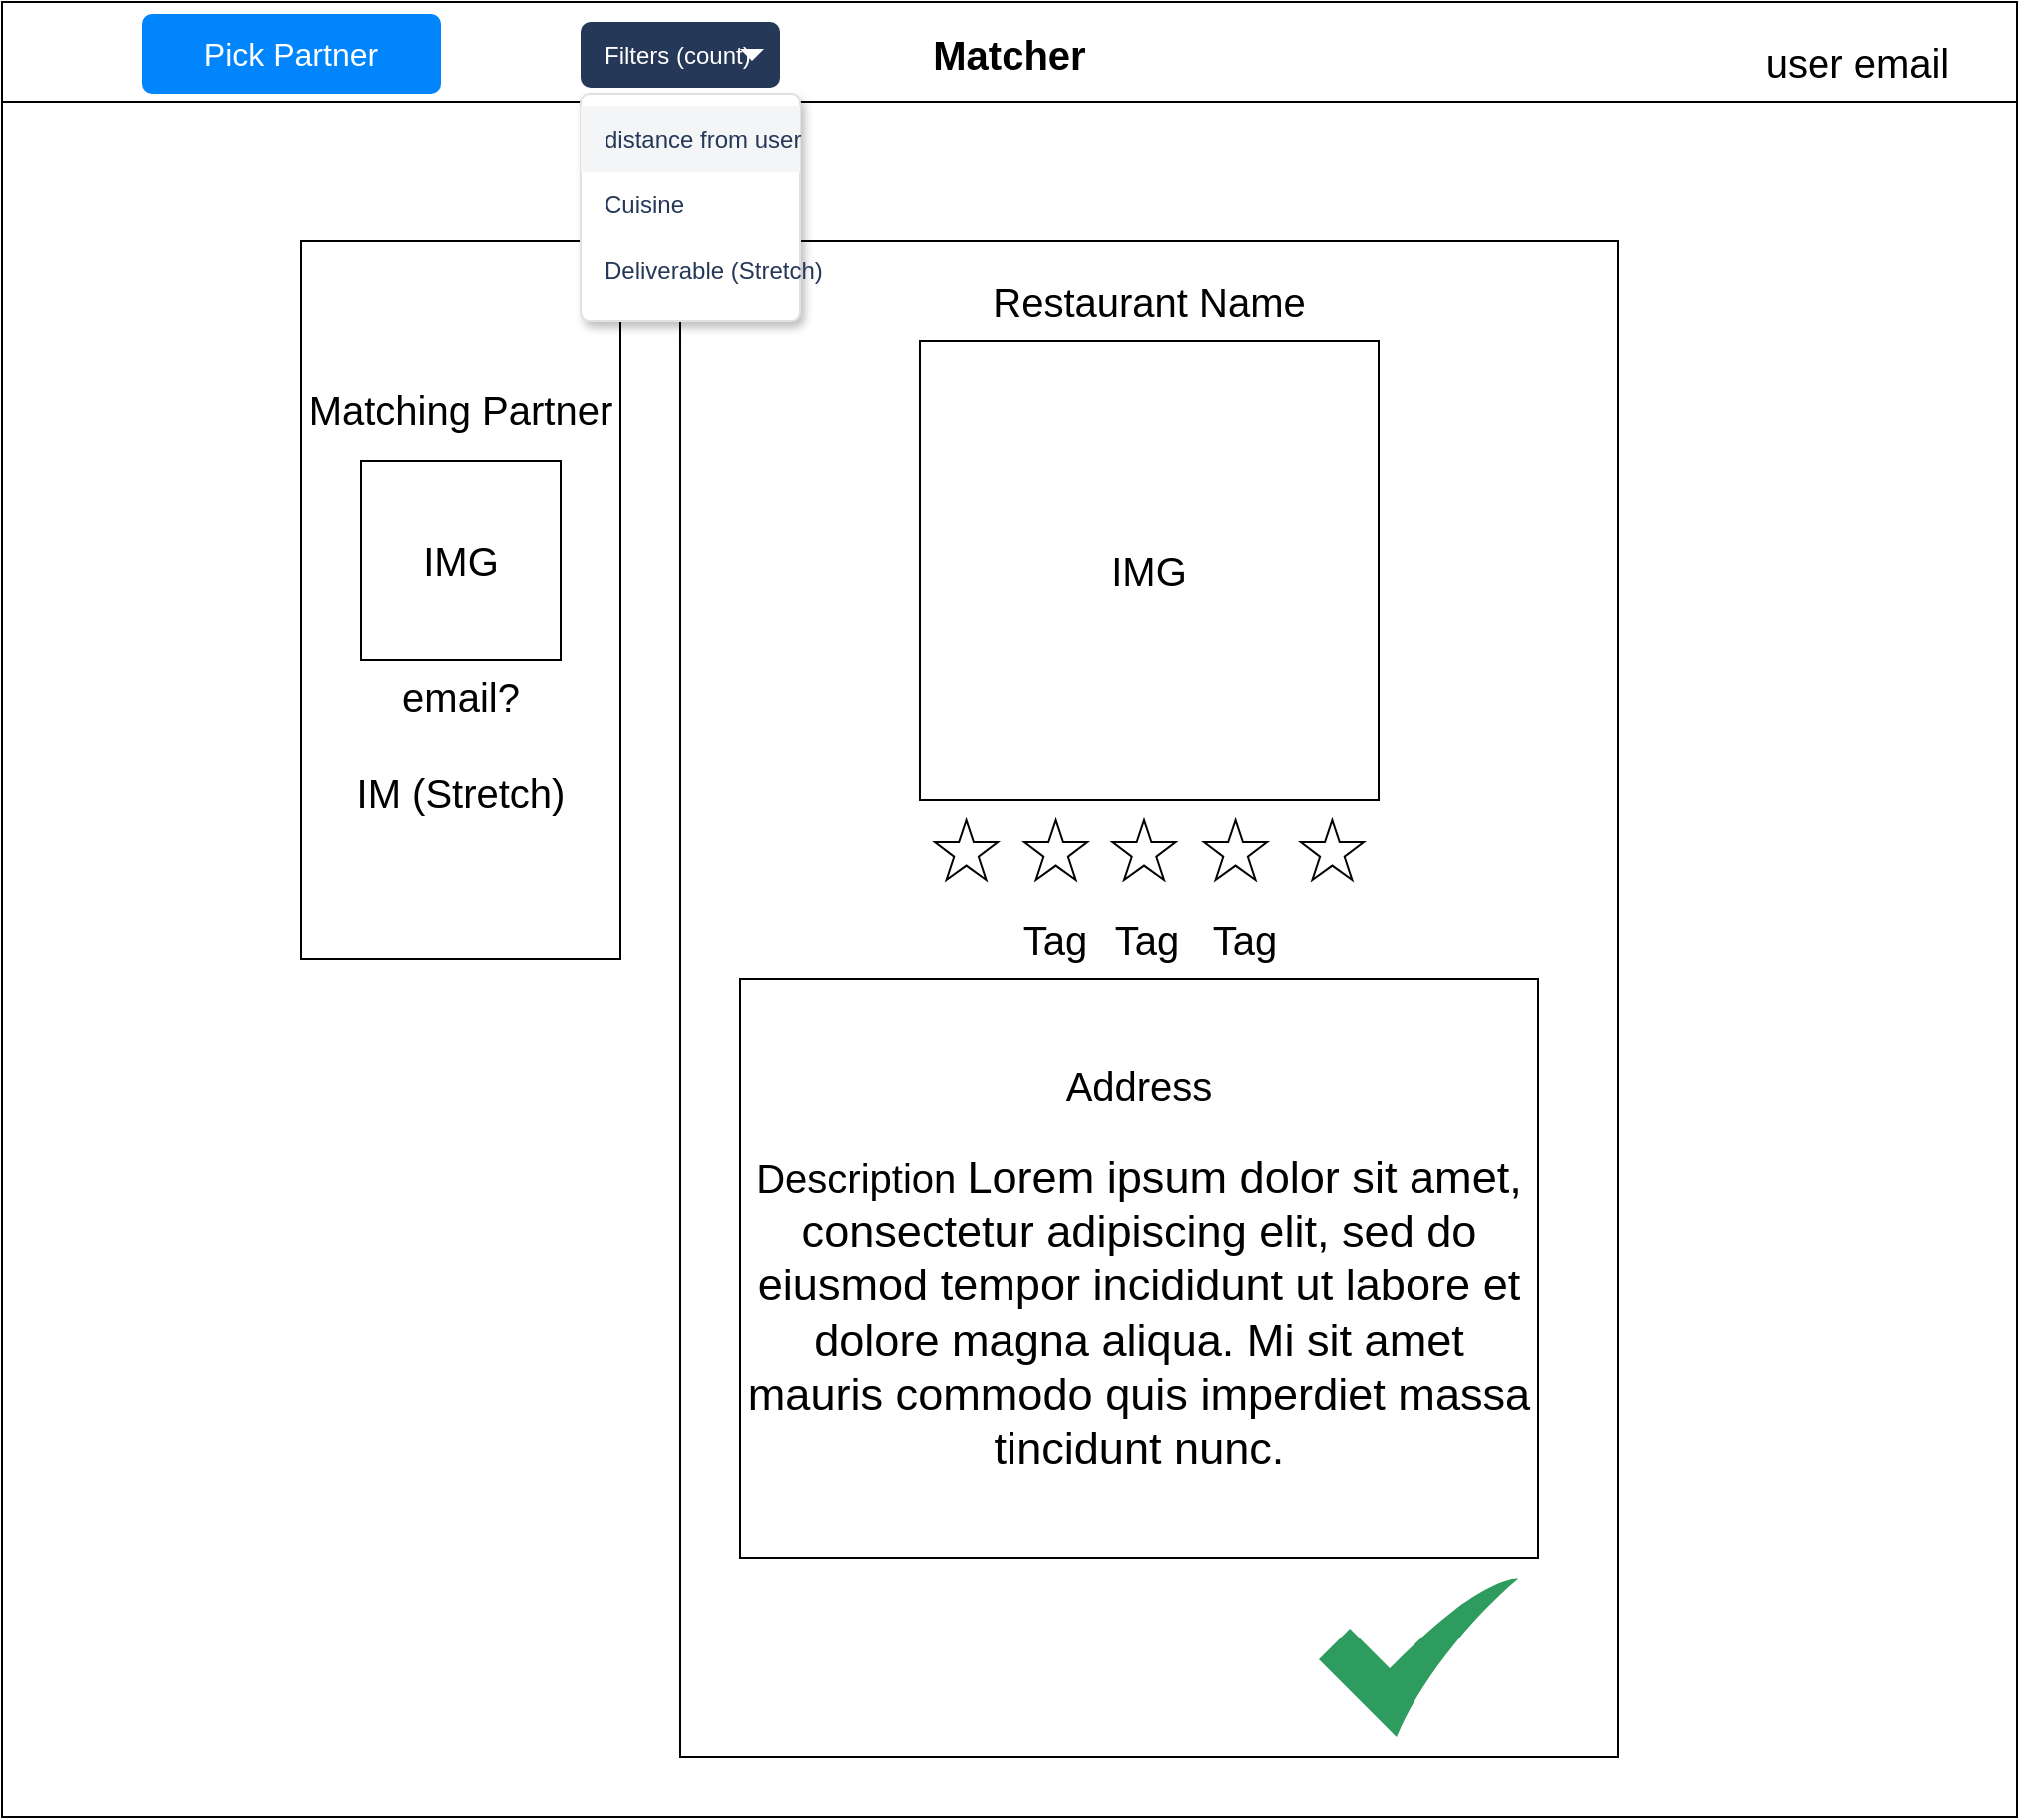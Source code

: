 <mxfile version="14.2.3" type="github" pages="2"><diagram id="RcJKbHngvG14IukRQdUl" name="Desktop"><mxGraphModel dx="1350" dy="774" grid="1" gridSize="10" guides="1" tooltips="1" connect="1" arrows="1" fold="1" page="1" pageScale="1" pageWidth="850" pageHeight="1100" background="none" math="0" shadow="0"><root><mxCell id="0"/><mxCell id="1" parent="0"/><mxCell id="3YCO89282Kwa_L9P0B6g-5" value="" style="rounded=0;whiteSpace=wrap;html=1;fontSize=20;" parent="1" vertex="1"><mxGeometry x="350" y="160" width="470" height="760" as="geometry"/></mxCell><mxCell id="3YCO89282Kwa_L9P0B6g-1" value="Matcher" style="swimlane;startSize=50;fontSize=20;" parent="1" vertex="1"><mxGeometry x="10" y="40" width="1010" height="910" as="geometry"><mxRectangle x="10" y="40" width="110" height="50" as="alternateBounds"/></mxGeometry></mxCell><mxCell id="3YCO89282Kwa_L9P0B6g-2" value="Matching Partner&lt;br&gt;&lt;br&gt;&lt;br&gt;&lt;br&gt;&lt;br&gt;&lt;br&gt;email?&lt;br&gt;&lt;br&gt;IM (Stretch)" style="whiteSpace=wrap;html=1;fontSize=20;" parent="3YCO89282Kwa_L9P0B6g-1" vertex="1"><mxGeometry x="150" y="120" width="160" height="360" as="geometry"/></mxCell><mxCell id="3YCO89282Kwa_L9P0B6g-3" value="user email" style="text;html=1;strokeColor=none;fillColor=none;align=center;verticalAlign=middle;whiteSpace=wrap;rounded=0;fontSize=20;" parent="3YCO89282Kwa_L9P0B6g-1" vertex="1"><mxGeometry x="880" y="20" width="100" height="20" as="geometry"/></mxCell><mxCell id="OlhsDar8cyCcNU9ReMGt-2" value="Filters (count)" style="rounded=1;fillColor=#253858;strokeColor=none;html=1;fontColor=#ffffff;align=left;fontSize=12;spacingLeft=10" vertex="1" parent="3YCO89282Kwa_L9P0B6g-1"><mxGeometry x="290" y="10" width="100" height="33" as="geometry"/></mxCell><mxCell id="OlhsDar8cyCcNU9ReMGt-3" value="" style="shape=triangle;direction=south;fillColor=#ffffff;strokeColor=none;html=1" vertex="1" parent="OlhsDar8cyCcNU9ReMGt-2"><mxGeometry x="1" y="0.5" width="12" height="6" relative="1" as="geometry"><mxPoint x="-20" y="-3" as="offset"/></mxGeometry></mxCell><mxCell id="OlhsDar8cyCcNU9ReMGt-4" value="" style="rounded=1;fillColor=#ffffff;strokeColor=#DFE1E5;shadow=1;html=1;arcSize=4" vertex="1" parent="3YCO89282Kwa_L9P0B6g-1"><mxGeometry x="290" y="46" width="110" height="114" as="geometry"/></mxCell><mxCell id="OlhsDar8cyCcNU9ReMGt-5" value="distance from user" style="rounded=0;fillColor=#F4F5F7;strokeColor=none;shadow=0;html=1;align=left;fontSize=12;spacingLeft=10;fontColor=#253858;resizeWidth=1" vertex="1" parent="OlhsDar8cyCcNU9ReMGt-4"><mxGeometry width="110" height="33" relative="1" as="geometry"><mxPoint y="6" as="offset"/></mxGeometry></mxCell><mxCell id="OlhsDar8cyCcNU9ReMGt-6" value="Cuisine" style="rounded=0;fillColor=none;strokeColor=none;shadow=0;html=1;align=left;fontSize=12;spacingLeft=10;fontColor=#253858;resizeWidth=1" vertex="1" parent="OlhsDar8cyCcNU9ReMGt-4"><mxGeometry width="110" height="33" relative="1" as="geometry"><mxPoint y="39" as="offset"/></mxGeometry></mxCell><mxCell id="OlhsDar8cyCcNU9ReMGt-7" value="Deliverable (Stretch)" style="rounded=0;fillColor=none;strokeColor=none;shadow=0;html=1;align=left;fontSize=12;spacingLeft=10;fontColor=#253858;resizeWidth=1" vertex="1" parent="OlhsDar8cyCcNU9ReMGt-4"><mxGeometry width="110" height="33" relative="1" as="geometry"><mxPoint y="72" as="offset"/></mxGeometry></mxCell><mxCell id="OlhsDar8cyCcNU9ReMGt-12" value="IMG" style="whiteSpace=wrap;html=1;aspect=fixed;fontSize=20;" vertex="1" parent="3YCO89282Kwa_L9P0B6g-1"><mxGeometry x="180" y="230" width="100" height="100" as="geometry"/></mxCell><mxCell id="nVKG_Z8Pi06lUVDA6pPV-1" value="Pick Partner" style="html=1;shadow=0;dashed=0;shape=mxgraph.bootstrap.rrect;rSize=5;strokeColor=none;strokeWidth=1;fillColor=#0085FC;fontColor=#FFFFFF;whiteSpace=wrap;align=center;verticalAlign=middle;spacingLeft=0;fontStyle=0;fontSize=16;spacing=5;" vertex="1" parent="3YCO89282Kwa_L9P0B6g-1"><mxGeometry x="70" y="6" width="150" height="40" as="geometry"/></mxCell><mxCell id="3YCO89282Kwa_L9P0B6g-6" value="IMG" style="whiteSpace=wrap;html=1;aspect=fixed;fontSize=20;" parent="1" vertex="1"><mxGeometry x="470" y="210" width="230" height="230" as="geometry"/></mxCell><mxCell id="3YCO89282Kwa_L9P0B6g-7" value="Restaurant Name" style="text;html=1;strokeColor=none;fillColor=none;align=center;verticalAlign=middle;whiteSpace=wrap;rounded=0;fontSize=20;" parent="1" vertex="1"><mxGeometry x="475" y="180" width="220" height="20" as="geometry"/></mxCell><mxCell id="3YCO89282Kwa_L9P0B6g-8" value="" style="verticalLabelPosition=bottom;verticalAlign=top;html=1;shape=mxgraph.basic.star;fontSize=20;" parent="1" vertex="1"><mxGeometry x="477.5" y="450" width="31.58" height="30" as="geometry"/></mxCell><mxCell id="3YCO89282Kwa_L9P0B6g-9" value="" style="verticalLabelPosition=bottom;verticalAlign=top;html=1;shape=mxgraph.basic.star;fontSize=20;" parent="1" vertex="1"><mxGeometry x="522.5" y="450" width="31.58" height="30" as="geometry"/></mxCell><mxCell id="3YCO89282Kwa_L9P0B6g-10" value="" style="verticalLabelPosition=bottom;verticalAlign=top;html=1;shape=mxgraph.basic.star;fontSize=20;" parent="1" vertex="1"><mxGeometry x="566.71" y="450" width="31.58" height="30" as="geometry"/></mxCell><mxCell id="3YCO89282Kwa_L9P0B6g-11" value="" style="verticalLabelPosition=bottom;verticalAlign=top;html=1;shape=mxgraph.basic.star;fontSize=20;" parent="1" vertex="1"><mxGeometry x="612.5" y="450" width="31.58" height="30" as="geometry"/></mxCell><mxCell id="3YCO89282Kwa_L9P0B6g-12" value="" style="verticalLabelPosition=bottom;verticalAlign=top;html=1;shape=mxgraph.basic.star;fontSize=20;" parent="1" vertex="1"><mxGeometry x="660.92" y="450" width="31.58" height="30" as="geometry"/></mxCell><mxCell id="3YCO89282Kwa_L9P0B6g-27" value="Tag" style="text;html=1;strokeColor=none;fillColor=none;align=center;verticalAlign=middle;whiteSpace=wrap;rounded=0;fontSize=20;" parent="1" vertex="1"><mxGeometry x="517.5" y="500" width="40" height="20" as="geometry"/></mxCell><mxCell id="3YCO89282Kwa_L9P0B6g-28" value="Tag" style="text;html=1;strokeColor=none;fillColor=none;align=center;verticalAlign=middle;whiteSpace=wrap;rounded=0;fontSize=20;" parent="1" vertex="1"><mxGeometry x="564.08" y="500" width="40" height="20" as="geometry"/></mxCell><mxCell id="3YCO89282Kwa_L9P0B6g-29" value="Tag" style="text;html=1;strokeColor=none;fillColor=none;align=center;verticalAlign=middle;whiteSpace=wrap;rounded=0;fontSize=20;" parent="1" vertex="1"><mxGeometry x="612.5" y="500" width="40" height="20" as="geometry"/></mxCell><mxCell id="AsxjsOO8d4JErveRhFLo-1" value="&lt;p&gt;&lt;span style=&quot;background-color: rgb(255 , 255 , 255)&quot;&gt;Address&lt;/span&gt;&lt;/p&gt;&lt;p&gt;&lt;span style=&quot;background-color: rgb(255 , 255 , 255)&quot;&gt;Description&amp;nbsp;&lt;span style=&quot;font-size: 22.562px&quot;&gt;Lorem ipsum dolor sit amet, consectetur adipiscing elit, sed do eiusmod tempor incididunt ut labore et dolore magna aliqua. Mi sit amet mauris commodo quis imperdiet massa tincidunt nunc.&lt;/span&gt;&lt;/span&gt;&lt;/p&gt;" style="text;html=1;align=center;verticalAlign=middle;whiteSpace=wrap;rounded=0;fontSize=20;strokeColor=#000000;" parent="1" vertex="1"><mxGeometry x="380" y="530" width="400" height="290" as="geometry"/></mxCell><mxCell id="AsxjsOO8d4JErveRhFLo-3" value="" style="html=1;aspect=fixed;strokeColor=none;shadow=0;align=center;verticalAlign=top;fillColor=#2D9C5E;shape=mxgraph.gcp2.check;fontSize=20;" parent="1" vertex="1"><mxGeometry x="670" y="830" width="100" height="80" as="geometry"/></mxCell><mxCell id="AsxjsOO8d4JErveRhFLo-4" value="" style="shape=image;html=1;verticalAlign=top;verticalLabelPosition=bottom;labelBackgroundColor=#ffffff;imageAspect=0;aspect=fixed;image=https://cdn3.iconfinder.com/data/icons/flat-actions-icons-9/792/Close_Icon_Dark-128.png;strokeColor=#000000;fontSize=20;" parent="1" vertex="1"><mxGeometry x="400" y="822" width="108" height="108" as="geometry"/></mxCell></root></mxGraphModel></diagram><diagram id="r2YTE0sqt-3QlWhxzyYp" name="Partner-Mangement"><mxGraphModel dx="1350" dy="774" grid="1" gridSize="10" guides="1" tooltips="1" connect="1" arrows="1" fold="1" page="1" pageScale="1" pageWidth="850" pageHeight="1100" math="0" shadow="0"><root><mxCell id="0XfVBr8zqvx2n-qBv_HF-0"/><mxCell id="0XfVBr8zqvx2n-qBv_HF-1" parent="0XfVBr8zqvx2n-qBv_HF-0"/><mxCell id="H7eVKRqcnC_OYW4yIXqr-0" value="Matcher" style="swimlane;startSize=50;fontSize=20;" vertex="1" parent="0XfVBr8zqvx2n-qBv_HF-1"><mxGeometry x="10" y="40" width="1010" height="910" as="geometry"><mxRectangle x="10" y="40" width="110" height="50" as="alternateBounds"/></mxGeometry></mxCell><mxCell id="H7eVKRqcnC_OYW4yIXqr-2" value="user email" style="text;html=1;strokeColor=none;fillColor=none;align=center;verticalAlign=middle;whiteSpace=wrap;rounded=0;fontSize=20;" vertex="1" parent="H7eVKRqcnC_OYW4yIXqr-0"><mxGeometry x="880" y="20" width="100" height="20" as="geometry"/></mxCell><mxCell id="H7eVKRqcnC_OYW4yIXqr-10" value="" style="html=1;shadow=0;dashed=0;shape=mxgraph.bootstrap.rrect;rSize=5;strokeColor=#DFDFDF;html=1;whiteSpace=wrap;fillColor=#FFFFFF;fontColor=#000000;" vertex="1" parent="H7eVKRqcnC_OYW4yIXqr-0"><mxGeometry x="550" y="240" width="270" height="230" as="geometry"/></mxCell><mxCell id="H7eVKRqcnC_OYW4yIXqr-11" value="Cras justo odio" style="html=1;shadow=0;dashed=0;shape=mxgraph.bootstrap.topButton;rSize=5;strokeColor=none;fillColor=#0085FC;fontColor=#ffffff;perimeter=none;whiteSpace=wrap;resizeWidth=1;align=left;spacing=10;" vertex="1" parent="H7eVKRqcnC_OYW4yIXqr-10"><mxGeometry width="270" height="30" relative="1" as="geometry"/></mxCell><mxCell id="H7eVKRqcnC_OYW4yIXqr-12" value="Dapibus ac facilisis in" style="strokeColor=inherit;fillColor=inherit;gradientColor=inherit;fontColor=inherit;html=1;shadow=0;dashed=0;perimeter=none;whiteSpace=wrap;resizeWidth=1;align=left;spacing=10;" vertex="1" parent="H7eVKRqcnC_OYW4yIXqr-10"><mxGeometry width="270" height="30" relative="1" as="geometry"><mxPoint y="30" as="offset"/></mxGeometry></mxCell><mxCell id="H7eVKRqcnC_OYW4yIXqr-13" value="Morbi leo risus" style="strokeColor=inherit;fillColor=inherit;gradientColor=inherit;fontColor=inherit;html=1;shadow=0;dashed=0;perimeter=none;whiteSpace=wrap;resizeWidth=1;align=left;spacing=10;" vertex="1" parent="H7eVKRqcnC_OYW4yIXqr-10"><mxGeometry width="270" height="30" relative="1" as="geometry"><mxPoint y="60" as="offset"/></mxGeometry></mxCell><mxCell id="H7eVKRqcnC_OYW4yIXqr-14" value="Porta ac consectetur ac" style="strokeColor=inherit;fillColor=inherit;gradientColor=inherit;fontColor=inherit;html=1;shadow=0;dashed=0;perimeter=none;whiteSpace=wrap;resizeWidth=1;align=left;spacing=10;" vertex="1" parent="H7eVKRqcnC_OYW4yIXqr-10"><mxGeometry width="270" height="30" relative="1" as="geometry"><mxPoint y="90" as="offset"/></mxGeometry></mxCell><mxCell id="H7eVKRqcnC_OYW4yIXqr-15" value="Vestibulum at eros" style="strokeColor=inherit;fillColor=inherit;gradientColor=inherit;fontColor=inherit;html=1;shadow=0;dashed=0;shape=mxgraph.bootstrap.bottomButton;rSize=5;perimeter=none;whiteSpace=wrap;resizeWidth=1;resizeHeight=0;align=left;spacing=10;" vertex="1" parent="H7eVKRqcnC_OYW4yIXqr-10"><mxGeometry y="1" width="270" height="30" relative="1" as="geometry"><mxPoint y="-30" as="offset"/></mxGeometry></mxCell><mxCell id="H7eVKRqcnC_OYW4yIXqr-17" value="Porta ac consectetur ac" style="strokeColor=inherit;fillColor=inherit;gradientColor=inherit;fontColor=inherit;html=1;shadow=0;dashed=0;perimeter=none;whiteSpace=wrap;resizeWidth=1;align=left;spacing=10;" vertex="1" parent="H7eVKRqcnC_OYW4yIXqr-10"><mxGeometry y="170" width="270" height="30" as="geometry"/></mxCell><mxCell id="H7eVKRqcnC_OYW4yIXqr-16" value="Porta ac consectetur ac" style="strokeColor=inherit;fillColor=inherit;gradientColor=inherit;fontColor=inherit;html=1;shadow=0;dashed=0;perimeter=none;whiteSpace=wrap;resizeWidth=1;align=left;spacing=10;" vertex="1" parent="H7eVKRqcnC_OYW4yIXqr-10"><mxGeometry y="140" width="270" height="30" as="geometry"/></mxCell><mxCell id="H7eVKRqcnC_OYW4yIXqr-18" value="Partners List" style="rounded=0;whiteSpace=wrap;html=1;" vertex="1" parent="H7eVKRqcnC_OYW4yIXqr-0"><mxGeometry x="620" y="160" width="120" height="60" as="geometry"/></mxCell><mxCell id="zJasTIJxjnX1rsKs5HeW-1" value="" style="strokeWidth=2;html=1;shape=mxgraph.flowchart.annotation_2;align=left;labelPosition=right;pointerEvents=1;" vertex="1" parent="H7eVKRqcnC_OYW4yIXqr-0"><mxGeometry x="290" y="100" width="90" height="100" as="geometry"/></mxCell><mxCell id="zJasTIJxjnX1rsKs5HeW-2" value="&lt;font style=&quot;font-size: 20px&quot;&gt;Changes on selection&lt;/font&gt;" style="text;html=1;strokeColor=none;fillColor=none;align=center;verticalAlign=middle;whiteSpace=wrap;rounded=0;" vertex="1" parent="H7eVKRqcnC_OYW4yIXqr-0"><mxGeometry x="340" y="140" width="110" height="40" as="geometry"/></mxCell><mxCell id="zJasTIJxjnX1rsKs5HeW-7" value="Restaurants" style="html=1;shadow=0;dashed=0;shape=mxgraph.bootstrap.rrect;rSize=5;strokeColor=none;strokeWidth=1;fillColor=#0085FC;fontColor=#FFFFFF;whiteSpace=wrap;align=center;verticalAlign=middle;spacingLeft=0;fontStyle=0;fontSize=16;spacing=5;" vertex="1" parent="H7eVKRqcnC_OYW4yIXqr-0"><mxGeometry x="110" y="10" width="150" height="40" as="geometry"/></mxCell><mxCell id="ZAiYU-mnGIDF3J6WDg6l-0" value="" style="shape=rect;fillColor=#e0e0e0;strokeColor=none;" vertex="1" parent="H7eVKRqcnC_OYW4yIXqr-0"><mxGeometry x="550" y="520" width="260" height="60" as="geometry"/></mxCell><mxCell id="ZAiYU-mnGIDF3J6WDg6l-1" value="Add New partner email" style="html=1;strokeWidth=1;shadow=0;dashed=0;shape=mxgraph.ios7ui.marginRect;rx=3;ry=3;rectMargin=5;strokeColor=none;" vertex="1" parent="ZAiYU-mnGIDF3J6WDg6l-0"><mxGeometry width="260" height="60" as="geometry"/></mxCell><mxCell id="ZAiYU-mnGIDF3J6WDg6l-2" value="Search" style="shape=mxgraph.ios7.icons.looking_glass;strokeColor=#e0e0e0;fillColor=none;fontColor=#e0e0e0;labelPosition=right;verticalLabelPosition=middle;align=left;verticalAlign=middle;fontSize=6;fontStyle=0;spacingTop=2;" vertex="1" parent="ZAiYU-mnGIDF3J6WDg6l-0"><mxGeometry x="0.5" y="0.5" width="6" height="6" relative="1" as="geometry"><mxPoint x="-17" y="-3" as="offset"/></mxGeometry></mxCell><mxCell id="cIy7fbnUZXru0_UOWx6G-0" value="Matching Partner&lt;br&gt;&lt;br&gt;&lt;br&gt;&lt;br&gt;&lt;br&gt;&lt;br&gt;email?&lt;br&gt;&lt;br&gt;IM (Stretch)" style="whiteSpace=wrap;html=1;fontSize=20;" vertex="1" parent="0XfVBr8zqvx2n-qBv_HF-1"><mxGeometry x="160" y="160" width="160" height="360" as="geometry"/></mxCell><mxCell id="zJasTIJxjnX1rsKs5HeW-0" value="IMG" style="whiteSpace=wrap;html=1;aspect=fixed;fontSize=20;" vertex="1" parent="0XfVBr8zqvx2n-qBv_HF-1"><mxGeometry x="190" y="270" width="100" height="100" as="geometry"/></mxCell></root></mxGraphModel></diagram></mxfile>